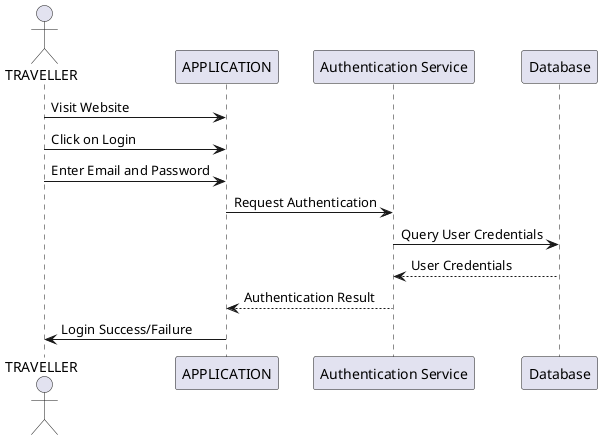 @startuml
actor TRAVELLER as TRAVELLER
participant APPLICATION as APPLICATION
participant "Authentication Service" as AuthService
participant "Database" as Database

TRAVELLER -> APPLICATION: Visit Website
TRAVELLER -> APPLICATION: Click on Login

TRAVELLER -> APPLICATION: Enter Email and Password
APPLICATION -> AuthService: Request Authentication
AuthService -> Database: Query User Credentials
Database --> AuthService: User Credentials
AuthService --> APPLICATION: Authentication Result

TRAVELLER <- APPLICATION: Login Success/Failure

@enduml